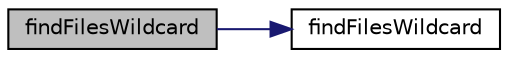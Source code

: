 digraph "findFilesWildcard"
{
 // LATEX_PDF_SIZE
  edge [fontname="Helvetica",fontsize="10",labelfontname="Helvetica",labelfontsize="10"];
  node [fontname="Helvetica",fontsize="10",shape=record];
  rankdir="LR";
  Node1 [label="findFilesWildcard",height=0.2,width=0.4,color="black", fillcolor="grey75", style="filled", fontcolor="black",tooltip=" "];
  Node1 -> Node2 [color="midnightblue",fontsize="10",style="solid",fontname="Helvetica"];
  Node2 [label="findFilesWildcard",height=0.2,width=0.4,color="black", fillcolor="white", style="filled",URL="$files__functions_8hpp.html#aef043853f99e42d9dbe0dad171c38a9a",tooltip=" "];
}
